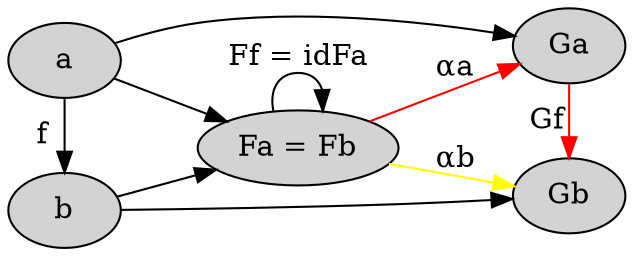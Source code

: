digraph {
  node [style="filled" color="black" fillcolor="lightgray"]

  rankdir=LR
  { rank=same a b }
  { rank=same Ga Gb }

  a [label="a"]
  b [label="b"]
  Ga [label="Ga"]
  Gb [label="Gb"]
  FaFb [label="Fa = Fb"]

  a -> b [label="f"]
  a -> Ga
  b -> Gb
  a -> FaFb
  b -> FaFb
  FaFb -> FaFb [label="Ff = idFa"]
  Ga -> Gb [label="Gf" color="red"]
  FaFb -> Ga [label="αa" color="red"]
  FaFb -> Gb [label="αb" color="yellow"]
}
